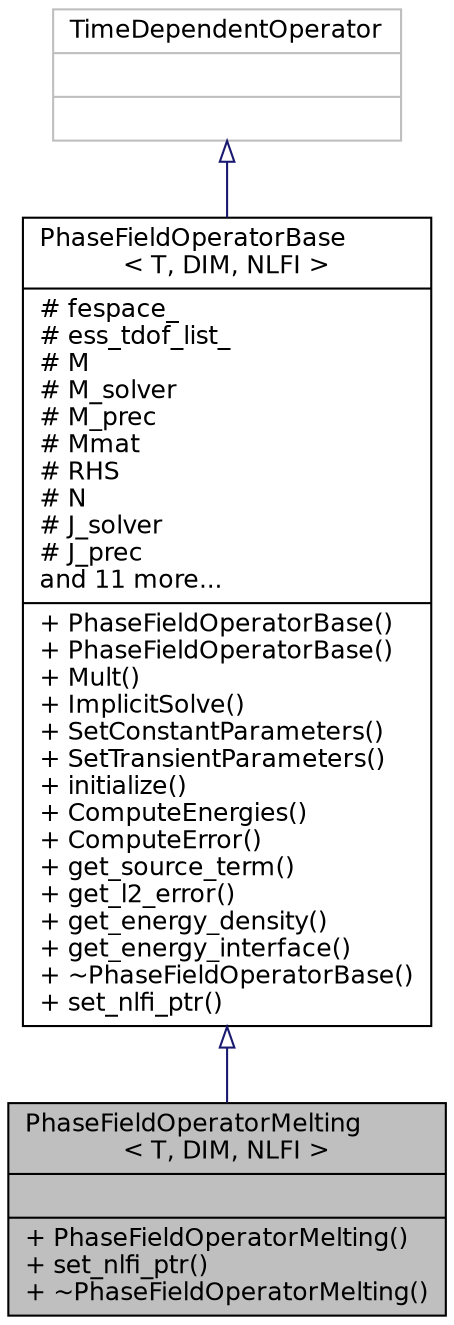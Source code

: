 digraph "PhaseFieldOperatorMelting&lt; T, DIM, NLFI &gt;"
{
  bgcolor="transparent";
  edge [fontname="Helvetica",fontsize="12",labelfontname="Helvetica",labelfontsize="12"];
  node [fontname="Helvetica",fontsize="12",shape=record];
  Node0 [label="{PhaseFieldOperatorMelting\l\< T, DIM, NLFI \>\n||+ PhaseFieldOperatorMelting()\l+ set_nlfi_ptr()\l+ ~PhaseFieldOperatorMelting()\l}",height=0.2,width=0.4,color="black", fillcolor="grey75", style="filled", fontcolor="black"];
  Node1 -> Node0 [dir="back",color="midnightblue",fontsize="12",style="solid",arrowtail="onormal",fontname="Helvetica"];
  Node1 [label="{PhaseFieldOperatorBase\l\< T, DIM, NLFI \>\n|# fespace_\l# ess_tdof_list_\l# M\l# M_solver\l# M_prec\l# Mmat\l# RHS\l# N\l# J_solver\l# J_prec\land 11 more...\l|+ PhaseFieldOperatorBase()\l+ PhaseFieldOperatorBase()\l+ Mult()\l+ ImplicitSolve()\l+ SetConstantParameters()\l+ SetTransientParameters()\l+ initialize()\l+ ComputeEnergies()\l+ ComputeError()\l+ get_source_term()\l+ get_l2_error()\l+ get_energy_density()\l+ get_energy_interface()\l+ ~PhaseFieldOperatorBase()\l+ set_nlfi_ptr()\l}",height=0.2,width=0.4,color="black",URL="$classPhaseFieldOperatorBase.html",tooltip="PhaseFieldOperatorBase class. "];
  Node2 -> Node1 [dir="back",color="midnightblue",fontsize="12",style="solid",arrowtail="onormal",fontname="Helvetica"];
  Node2 [label="{TimeDependentOperator\n||}",height=0.2,width=0.4,color="grey75"];
}
